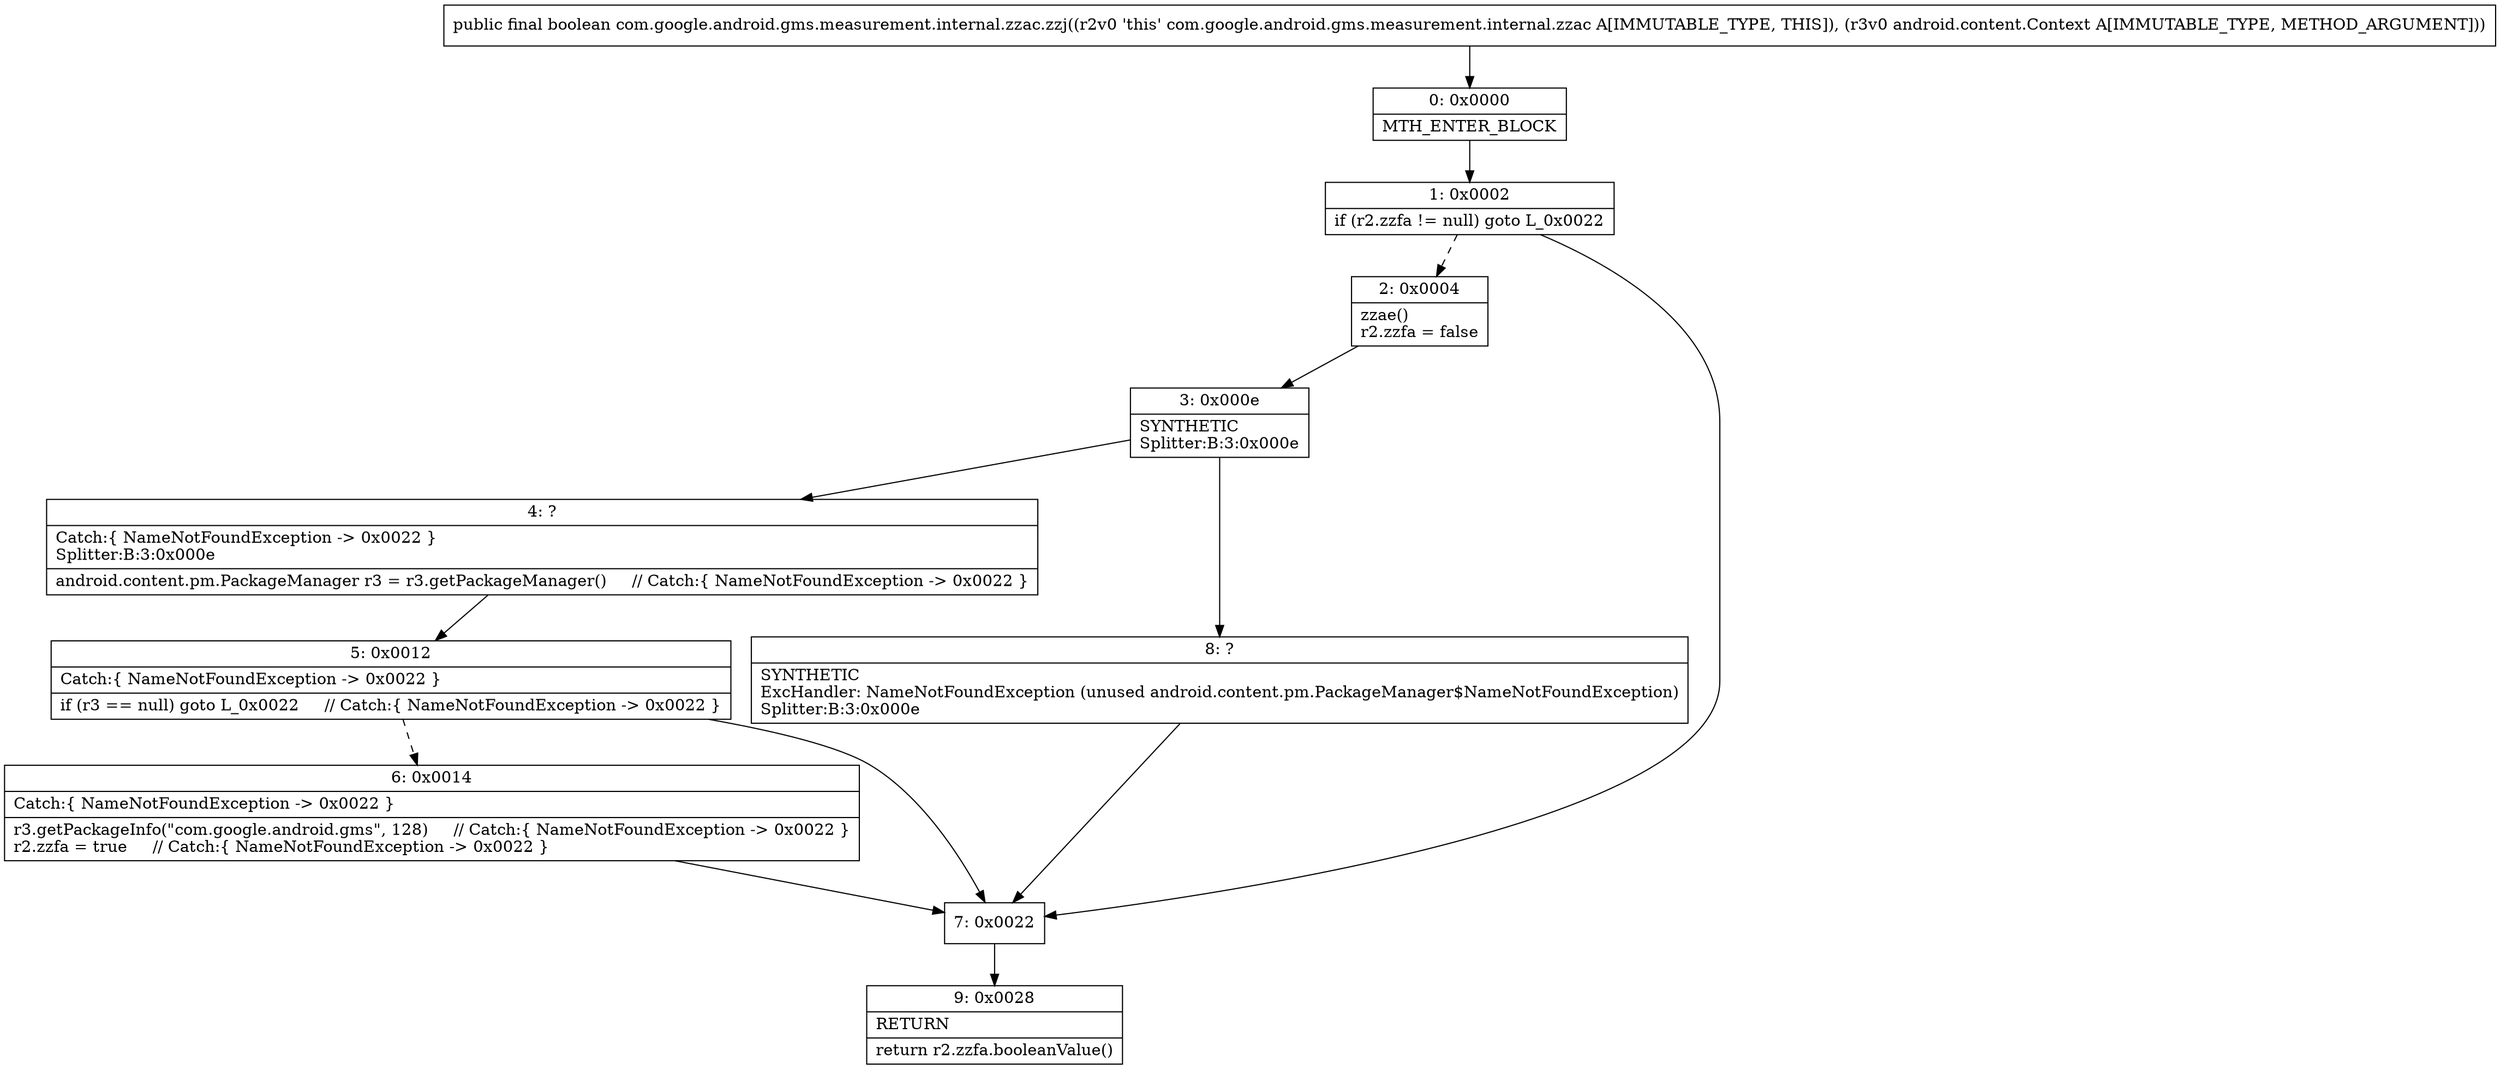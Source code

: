 digraph "CFG forcom.google.android.gms.measurement.internal.zzac.zzj(Landroid\/content\/Context;)Z" {
Node_0 [shape=record,label="{0\:\ 0x0000|MTH_ENTER_BLOCK\l}"];
Node_1 [shape=record,label="{1\:\ 0x0002|if (r2.zzfa != null) goto L_0x0022\l}"];
Node_2 [shape=record,label="{2\:\ 0x0004|zzae()\lr2.zzfa = false\l}"];
Node_3 [shape=record,label="{3\:\ 0x000e|SYNTHETIC\lSplitter:B:3:0x000e\l}"];
Node_4 [shape=record,label="{4\:\ ?|Catch:\{ NameNotFoundException \-\> 0x0022 \}\lSplitter:B:3:0x000e\l|android.content.pm.PackageManager r3 = r3.getPackageManager()     \/\/ Catch:\{ NameNotFoundException \-\> 0x0022 \}\l}"];
Node_5 [shape=record,label="{5\:\ 0x0012|Catch:\{ NameNotFoundException \-\> 0x0022 \}\l|if (r3 == null) goto L_0x0022     \/\/ Catch:\{ NameNotFoundException \-\> 0x0022 \}\l}"];
Node_6 [shape=record,label="{6\:\ 0x0014|Catch:\{ NameNotFoundException \-\> 0x0022 \}\l|r3.getPackageInfo(\"com.google.android.gms\", 128)     \/\/ Catch:\{ NameNotFoundException \-\> 0x0022 \}\lr2.zzfa = true     \/\/ Catch:\{ NameNotFoundException \-\> 0x0022 \}\l}"];
Node_7 [shape=record,label="{7\:\ 0x0022}"];
Node_8 [shape=record,label="{8\:\ ?|SYNTHETIC\lExcHandler: NameNotFoundException (unused android.content.pm.PackageManager$NameNotFoundException)\lSplitter:B:3:0x000e\l}"];
Node_9 [shape=record,label="{9\:\ 0x0028|RETURN\l|return r2.zzfa.booleanValue()\l}"];
MethodNode[shape=record,label="{public final boolean com.google.android.gms.measurement.internal.zzac.zzj((r2v0 'this' com.google.android.gms.measurement.internal.zzac A[IMMUTABLE_TYPE, THIS]), (r3v0 android.content.Context A[IMMUTABLE_TYPE, METHOD_ARGUMENT])) }"];
MethodNode -> Node_0;
Node_0 -> Node_1;
Node_1 -> Node_2[style=dashed];
Node_1 -> Node_7;
Node_2 -> Node_3;
Node_3 -> Node_4;
Node_3 -> Node_8;
Node_4 -> Node_5;
Node_5 -> Node_6[style=dashed];
Node_5 -> Node_7;
Node_6 -> Node_7;
Node_7 -> Node_9;
Node_8 -> Node_7;
}


